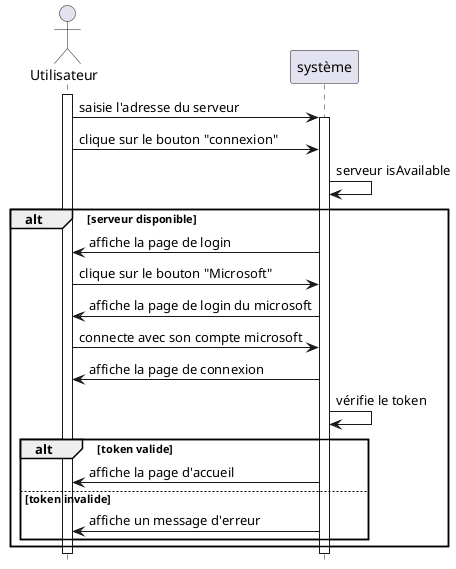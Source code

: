 @startuml auth_OIDC

hide footbox


actor "Utilisateur" as user
participant "système" as system

activate user
user -> system : saisie l'adresse du serveur
activate system
user -> system : clique sur le bouton "connexion"
system -> system : serveur isAvailable
alt serveur disponible
    system -> user : affiche la page de login
    user -> system : clique sur le bouton "Microsoft"
    system -> user : affiche la page de login du microsoft
    user -> system : connecte avec son compte microsoft
    system -> user : affiche la page de connexion 
    system -> system : vérifie le token
    alt token valide
        system -> user : affiche la page d'accueil
    else token invalide
        system -> user : affiche un message d'erreur
    end
end
deactivate system
deactivate user